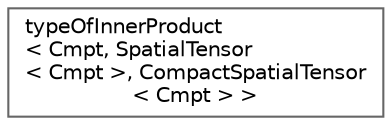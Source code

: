 digraph "Graphical Class Hierarchy"
{
 // LATEX_PDF_SIZE
  bgcolor="transparent";
  edge [fontname=Helvetica,fontsize=10,labelfontname=Helvetica,labelfontsize=10];
  node [fontname=Helvetica,fontsize=10,shape=box,height=0.2,width=0.4];
  rankdir="LR";
  Node0 [id="Node000000",label="typeOfInnerProduct\l\< Cmpt, SpatialTensor\l\< Cmpt \>, CompactSpatialTensor\l\< Cmpt \> \>",height=0.2,width=0.4,color="grey40", fillcolor="white", style="filled",URL="$classFoam_1_1typeOfInnerProduct_3_01Cmpt_00_01SpatialTensor_3_01Cmpt_01_4_00_01CompactSpatialTensor_3_01Cmpt_01_4_01_4.html",tooltip=" "];
}
